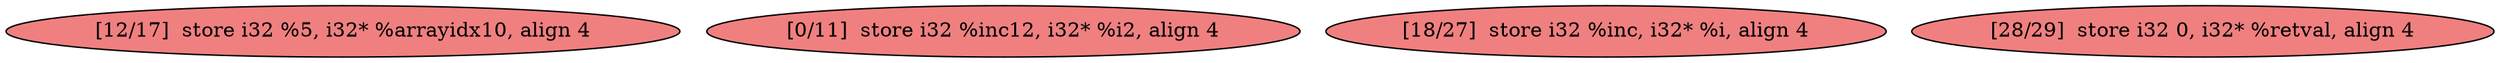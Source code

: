 
digraph G {


node33 [fillcolor=lightcoral,label="[12/17]  store i32 %5, i32* %arrayidx10, align 4",shape=ellipse,style=filled ]
node32 [fillcolor=lightcoral,label="[0/11]  store i32 %inc12, i32* %i2, align 4",shape=ellipse,style=filled ]
node30 [fillcolor=lightcoral,label="[18/27]  store i32 %inc, i32* %i, align 4",shape=ellipse,style=filled ]
node31 [fillcolor=lightcoral,label="[28/29]  store i32 0, i32* %retval, align 4",shape=ellipse,style=filled ]



}
